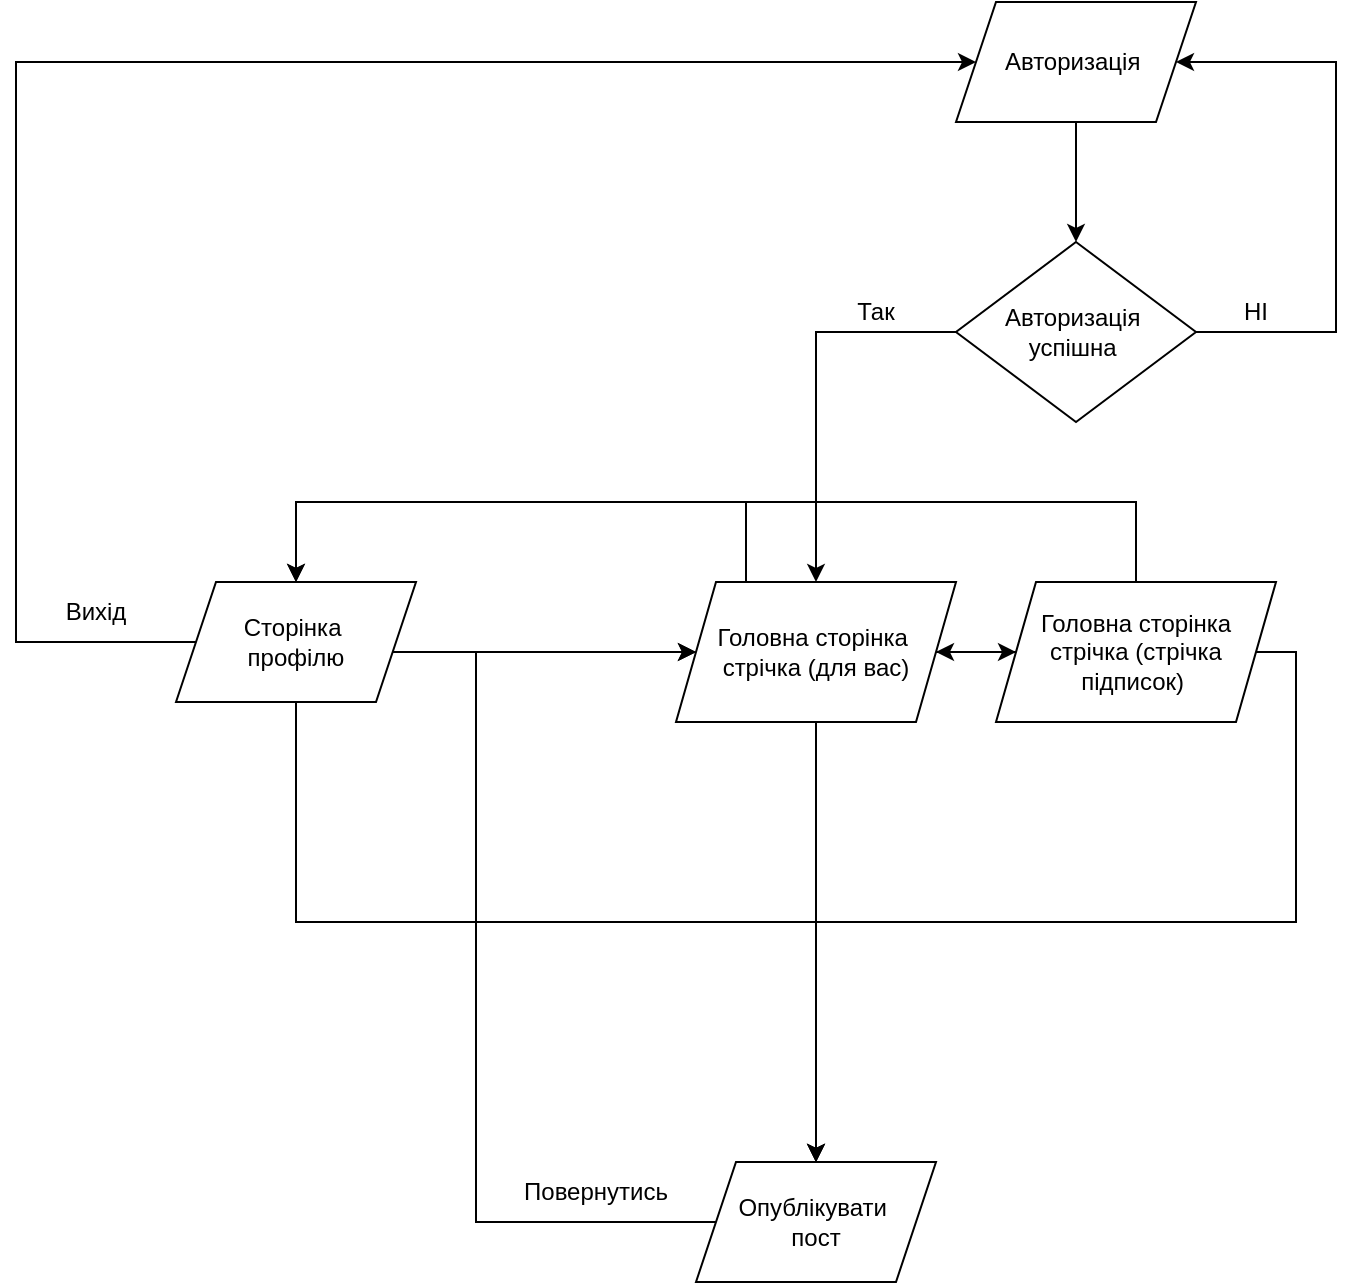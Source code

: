 <mxfile version="22.0.4" type="device">
  <diagram id="C5RBs43oDa-KdzZeNtuy" name="Page-1">
    <mxGraphModel dx="728" dy="405" grid="1" gridSize="10" guides="1" tooltips="1" connect="1" arrows="1" fold="1" page="1" pageScale="1" pageWidth="827" pageHeight="1169" math="0" shadow="0">
      <root>
        <mxCell id="WIyWlLk6GJQsqaUBKTNV-0" />
        <mxCell id="WIyWlLk6GJQsqaUBKTNV-1" parent="WIyWlLk6GJQsqaUBKTNV-0" />
        <mxCell id="jZMHzJAyfaMfueuGcNfK-8" style="edgeStyle=orthogonalEdgeStyle;rounded=0;orthogonalLoop=1;jettySize=auto;html=1;entryX=1;entryY=0.5;entryDx=0;entryDy=0;exitX=1;exitY=0.5;exitDx=0;exitDy=0;" edge="1" parent="WIyWlLk6GJQsqaUBKTNV-1" source="jZMHzJAyfaMfueuGcNfK-0" target="jZMHzJAyfaMfueuGcNfK-1">
          <mxGeometry relative="1" as="geometry">
            <mxPoint x="820" y="280" as="targetPoint" />
            <mxPoint x="770" y="385" as="sourcePoint" />
            <Array as="points">
              <mxPoint x="810" y="385" />
              <mxPoint x="810" y="250" />
            </Array>
          </mxGeometry>
        </mxCell>
        <mxCell id="jZMHzJAyfaMfueuGcNfK-21" style="edgeStyle=orthogonalEdgeStyle;rounded=0;orthogonalLoop=1;jettySize=auto;html=1;entryX=0.5;entryY=0;entryDx=0;entryDy=0;" edge="1" parent="WIyWlLk6GJQsqaUBKTNV-1" source="jZMHzJAyfaMfueuGcNfK-0" target="jZMHzJAyfaMfueuGcNfK-3">
          <mxGeometry relative="1" as="geometry">
            <Array as="points">
              <mxPoint x="550" y="385" />
            </Array>
          </mxGeometry>
        </mxCell>
        <mxCell id="jZMHzJAyfaMfueuGcNfK-0" value="Авторизація&amp;nbsp;&lt;br&gt;успішна&amp;nbsp;" style="rhombus;whiteSpace=wrap;html=1;" vertex="1" parent="WIyWlLk6GJQsqaUBKTNV-1">
          <mxGeometry x="620" y="340" width="120" height="90" as="geometry" />
        </mxCell>
        <mxCell id="jZMHzJAyfaMfueuGcNfK-2" style="edgeStyle=orthogonalEdgeStyle;rounded=0;orthogonalLoop=1;jettySize=auto;html=1;" edge="1" parent="WIyWlLk6GJQsqaUBKTNV-1" source="jZMHzJAyfaMfueuGcNfK-1" target="jZMHzJAyfaMfueuGcNfK-0">
          <mxGeometry relative="1" as="geometry" />
        </mxCell>
        <mxCell id="jZMHzJAyfaMfueuGcNfK-1" value="Авторизація&amp;nbsp;" style="shape=parallelogram;perimeter=parallelogramPerimeter;whiteSpace=wrap;html=1;fixedSize=1;" vertex="1" parent="WIyWlLk6GJQsqaUBKTNV-1">
          <mxGeometry x="620" y="220" width="120" height="60" as="geometry" />
        </mxCell>
        <mxCell id="jZMHzJAyfaMfueuGcNfK-13" style="edgeStyle=orthogonalEdgeStyle;rounded=0;orthogonalLoop=1;jettySize=auto;html=1;" edge="1" parent="WIyWlLk6GJQsqaUBKTNV-1" source="jZMHzJAyfaMfueuGcNfK-3" target="jZMHzJAyfaMfueuGcNfK-11">
          <mxGeometry relative="1" as="geometry" />
        </mxCell>
        <mxCell id="jZMHzJAyfaMfueuGcNfK-15" style="edgeStyle=orthogonalEdgeStyle;rounded=0;orthogonalLoop=1;jettySize=auto;html=1;entryX=0;entryY=0.5;entryDx=0;entryDy=0;" edge="1" parent="WIyWlLk6GJQsqaUBKTNV-1" source="jZMHzJAyfaMfueuGcNfK-3" target="jZMHzJAyfaMfueuGcNfK-14">
          <mxGeometry relative="1" as="geometry" />
        </mxCell>
        <mxCell id="jZMHzJAyfaMfueuGcNfK-27" style="edgeStyle=orthogonalEdgeStyle;rounded=0;orthogonalLoop=1;jettySize=auto;html=1;exitX=0.25;exitY=0;exitDx=0;exitDy=0;entryX=0.5;entryY=0;entryDx=0;entryDy=0;" edge="1" parent="WIyWlLk6GJQsqaUBKTNV-1" source="jZMHzJAyfaMfueuGcNfK-3" target="jZMHzJAyfaMfueuGcNfK-22">
          <mxGeometry relative="1" as="geometry">
            <Array as="points">
              <mxPoint x="515" y="470" />
              <mxPoint x="290" y="470" />
            </Array>
          </mxGeometry>
        </mxCell>
        <mxCell id="jZMHzJAyfaMfueuGcNfK-3" value="Головна сторінка&amp;nbsp;&lt;br&gt;стрічка (для вас)" style="shape=parallelogram;perimeter=parallelogramPerimeter;whiteSpace=wrap;html=1;fixedSize=1;" vertex="1" parent="WIyWlLk6GJQsqaUBKTNV-1">
          <mxGeometry x="480" y="510" width="140" height="70" as="geometry" />
        </mxCell>
        <mxCell id="jZMHzJAyfaMfueuGcNfK-9" value="НІ" style="text;html=1;strokeColor=none;fillColor=none;align=center;verticalAlign=middle;whiteSpace=wrap;rounded=0;" vertex="1" parent="WIyWlLk6GJQsqaUBKTNV-1">
          <mxGeometry x="740" y="360" width="60" height="30" as="geometry" />
        </mxCell>
        <mxCell id="jZMHzJAyfaMfueuGcNfK-10" value="Так" style="text;html=1;strokeColor=none;fillColor=none;align=center;verticalAlign=middle;whiteSpace=wrap;rounded=0;" vertex="1" parent="WIyWlLk6GJQsqaUBKTNV-1">
          <mxGeometry x="550" y="360" width="60" height="30" as="geometry" />
        </mxCell>
        <mxCell id="jZMHzJAyfaMfueuGcNfK-18" style="edgeStyle=orthogonalEdgeStyle;rounded=0;orthogonalLoop=1;jettySize=auto;html=1;entryX=0;entryY=0.5;entryDx=0;entryDy=0;" edge="1" parent="WIyWlLk6GJQsqaUBKTNV-1" source="jZMHzJAyfaMfueuGcNfK-11" target="jZMHzJAyfaMfueuGcNfK-3">
          <mxGeometry relative="1" as="geometry">
            <Array as="points">
              <mxPoint x="380" y="830" />
              <mxPoint x="380" y="545" />
            </Array>
          </mxGeometry>
        </mxCell>
        <mxCell id="jZMHzJAyfaMfueuGcNfK-11" value="Опублікувати&amp;nbsp;&lt;br&gt;пост" style="shape=parallelogram;perimeter=parallelogramPerimeter;whiteSpace=wrap;html=1;fixedSize=1;" vertex="1" parent="WIyWlLk6GJQsqaUBKTNV-1">
          <mxGeometry x="490" y="800" width="120" height="60" as="geometry" />
        </mxCell>
        <mxCell id="jZMHzJAyfaMfueuGcNfK-16" style="edgeStyle=orthogonalEdgeStyle;rounded=0;orthogonalLoop=1;jettySize=auto;html=1;entryX=0.5;entryY=0;entryDx=0;entryDy=0;" edge="1" parent="WIyWlLk6GJQsqaUBKTNV-1" source="jZMHzJAyfaMfueuGcNfK-14" target="jZMHzJAyfaMfueuGcNfK-11">
          <mxGeometry relative="1" as="geometry">
            <Array as="points">
              <mxPoint x="790" y="545" />
              <mxPoint x="790" y="680" />
              <mxPoint x="550" y="680" />
            </Array>
          </mxGeometry>
        </mxCell>
        <mxCell id="jZMHzJAyfaMfueuGcNfK-23" style="edgeStyle=orthogonalEdgeStyle;rounded=0;orthogonalLoop=1;jettySize=auto;html=1;entryX=0.5;entryY=0;entryDx=0;entryDy=0;" edge="1" parent="WIyWlLk6GJQsqaUBKTNV-1" source="jZMHzJAyfaMfueuGcNfK-14" target="jZMHzJAyfaMfueuGcNfK-22">
          <mxGeometry relative="1" as="geometry">
            <Array as="points">
              <mxPoint x="710" y="470" />
              <mxPoint x="290" y="470" />
            </Array>
          </mxGeometry>
        </mxCell>
        <mxCell id="jZMHzJAyfaMfueuGcNfK-31" style="edgeStyle=orthogonalEdgeStyle;rounded=0;orthogonalLoop=1;jettySize=auto;html=1;entryX=1;entryY=0.5;entryDx=0;entryDy=0;" edge="1" parent="WIyWlLk6GJQsqaUBKTNV-1" source="jZMHzJAyfaMfueuGcNfK-14" target="jZMHzJAyfaMfueuGcNfK-3">
          <mxGeometry relative="1" as="geometry" />
        </mxCell>
        <mxCell id="jZMHzJAyfaMfueuGcNfK-14" value="Головна сторінка&lt;br&gt;стрічка (стрічка підписок)&amp;nbsp;" style="shape=parallelogram;perimeter=parallelogramPerimeter;whiteSpace=wrap;html=1;fixedSize=1;" vertex="1" parent="WIyWlLk6GJQsqaUBKTNV-1">
          <mxGeometry x="640" y="510" width="140" height="70" as="geometry" />
        </mxCell>
        <mxCell id="jZMHzJAyfaMfueuGcNfK-19" value="Повернутись" style="text;html=1;strokeColor=none;fillColor=none;align=center;verticalAlign=middle;whiteSpace=wrap;rounded=0;" vertex="1" parent="WIyWlLk6GJQsqaUBKTNV-1">
          <mxGeometry x="410" y="800" width="60" height="30" as="geometry" />
        </mxCell>
        <mxCell id="jZMHzJAyfaMfueuGcNfK-28" style="edgeStyle=orthogonalEdgeStyle;rounded=0;orthogonalLoop=1;jettySize=auto;html=1;entryX=0.5;entryY=0;entryDx=0;entryDy=0;" edge="1" parent="WIyWlLk6GJQsqaUBKTNV-1" source="jZMHzJAyfaMfueuGcNfK-22" target="jZMHzJAyfaMfueuGcNfK-11">
          <mxGeometry relative="1" as="geometry">
            <mxPoint x="290" y="780" as="targetPoint" />
            <Array as="points">
              <mxPoint x="290" y="680" />
              <mxPoint x="550" y="680" />
            </Array>
          </mxGeometry>
        </mxCell>
        <mxCell id="jZMHzJAyfaMfueuGcNfK-34" style="edgeStyle=orthogonalEdgeStyle;rounded=0;orthogonalLoop=1;jettySize=auto;html=1;entryX=0;entryY=0.5;entryDx=0;entryDy=0;" edge="1" parent="WIyWlLk6GJQsqaUBKTNV-1" source="jZMHzJAyfaMfueuGcNfK-22" target="jZMHzJAyfaMfueuGcNfK-3">
          <mxGeometry relative="1" as="geometry">
            <Array as="points">
              <mxPoint x="380" y="545" />
              <mxPoint x="380" y="545" />
            </Array>
          </mxGeometry>
        </mxCell>
        <mxCell id="jZMHzJAyfaMfueuGcNfK-35" style="edgeStyle=orthogonalEdgeStyle;rounded=0;orthogonalLoop=1;jettySize=auto;html=1;entryX=0;entryY=0.5;entryDx=0;entryDy=0;" edge="1" parent="WIyWlLk6GJQsqaUBKTNV-1" source="jZMHzJAyfaMfueuGcNfK-22" target="jZMHzJAyfaMfueuGcNfK-1">
          <mxGeometry relative="1" as="geometry">
            <mxPoint x="200" y="220" as="targetPoint" />
            <Array as="points">
              <mxPoint x="150" y="540" />
              <mxPoint x="150" y="250" />
            </Array>
          </mxGeometry>
        </mxCell>
        <mxCell id="jZMHzJAyfaMfueuGcNfK-22" value="Сторінка&amp;nbsp;&lt;br&gt;профілю" style="shape=parallelogram;perimeter=parallelogramPerimeter;whiteSpace=wrap;html=1;fixedSize=1;" vertex="1" parent="WIyWlLk6GJQsqaUBKTNV-1">
          <mxGeometry x="230" y="510" width="120" height="60" as="geometry" />
        </mxCell>
        <mxCell id="jZMHzJAyfaMfueuGcNfK-36" value="Вихід" style="text;html=1;strokeColor=none;fillColor=none;align=center;verticalAlign=middle;whiteSpace=wrap;rounded=0;" vertex="1" parent="WIyWlLk6GJQsqaUBKTNV-1">
          <mxGeometry x="160" y="510" width="60" height="30" as="geometry" />
        </mxCell>
      </root>
    </mxGraphModel>
  </diagram>
</mxfile>
